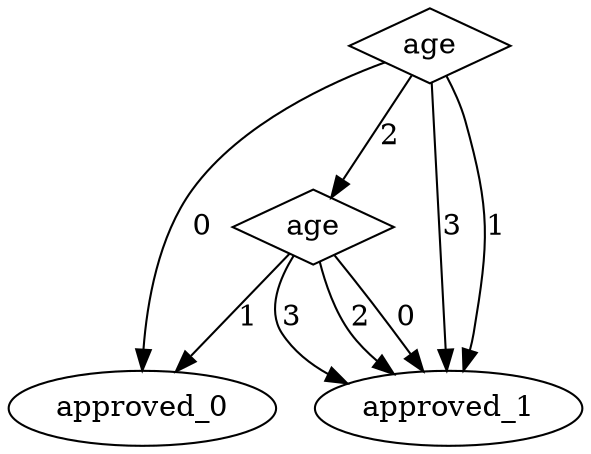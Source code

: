 digraph {
node [label=approved_1,style=""] approved_1
node [label=approved_1,style=""] approved_1
node [label=approved_0,style=""] approved_0
node [label=approved_1,style=""] approved_1
node [label=approved_1,style=""] approved_1
node [label=approved_1,style=""] approved_1
node [label=approved_0,style=""] approved_0
node [label=age,shape="diamond",style=""] 1
node [label=age,shape="diamond",style=""] 0

1 -> approved_1 [label="3"]
1 -> approved_1 [label="2"]
1 -> approved_0 [label="1"]
1 -> approved_1 [label="0"]
0 -> approved_1 [label="3"]
0 -> 1 [label="2"]
0 -> approved_1 [label="1"]
0 -> approved_0 [label="0"]
}